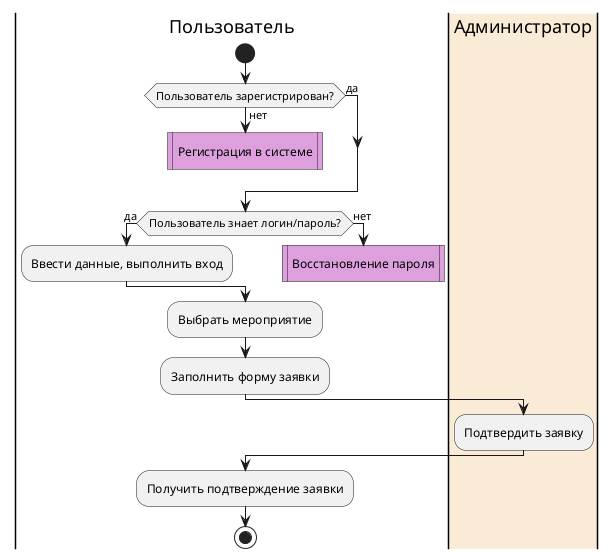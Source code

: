 @startuml Participate
|Пользователь|
start
if (Пользователь зарегистрирован?) then (да)
else (нет)
  #Plum:Регистрация в системе|
  detach
endif
if (Пользователь знает логин/пароль?) then (да)
  :Ввести данные, выполнить вход;
else (нет)
  #Plum:Восстановление пароля|
  detach
endif
:Выбрать мероприятие;
:Заполнить форму заявки;
|#AntiqueWhite|Администратор|
:Подтвердить заявку;
|Пользователь|
:Получить подтверждение заявки;
stop
@enduml
